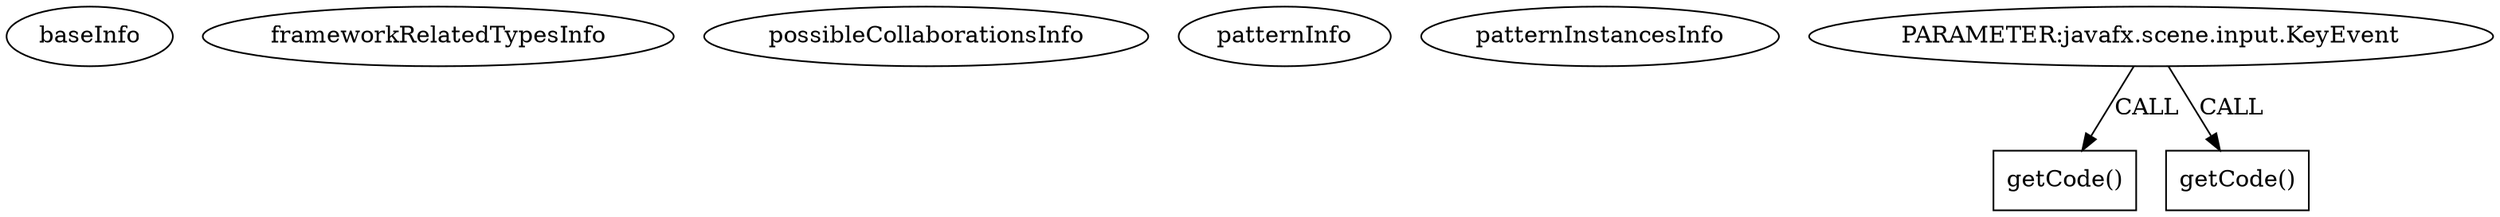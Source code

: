 digraph {
baseInfo[graphId=770,category="pattern",isAnonymous=false,possibleRelation=false]
frameworkRelatedTypesInfo[]
possibleCollaborationsInfo[]
patternInfo[frequency=30.0,patternRootClient=null]
patternInstancesInfo[0="Ellen102-cirkeltje~/Ellen102-cirkeltje/cirkeltje-master/src/testbeweging/TestBeweging.java~void start(javafx.stage.Stage)~409",1="nablex-jfx-control-date~/nablex-jfx-control-date/jfx-control-date-master/src/main/java/be/nabu/jfx/control/date/DatePicker.java~void initialize()~3725",2="UrsKR-fxcalendar~/UrsKR-fxcalendar/fxcalendar-master/src/main/java/com/sai/javafx/calendar/FXCalendar.java~void configureCalendar()~1523",3="suxue-tetris~/suxue-tetris/tetris-master/src/tetris/core/Game.java~void Game(tetris.core.UIController,tetris.core.Option)~4354",4="jeyoon-Snake~/jeyoon-Snake/Snake-master/src/Snake.java~void Snake(World)~3317",5="bianconejo-CEFX~/bianconejo-CEFX/CEFX-master/src/cefx/util/EditingComboCell.java~void updateItem(java.lang.Boolean,boolean)~2169",6="Enriqe-Breaking-Bad-Brick-Breaker~/Enriqe-Breaking-Bad-Brick-Breaker/Breaking-Bad-Brick-Breaker-master/src/bbbrickbreaker/Level.java~void initContent(int)~446",7="bianconejo-CEFX~/bianconejo-CEFX/CEFX-master/src/cefx/util/AutoCompleteComboBoxListener.java~AutoCompleteComboBoxListener~2166",8="glurbi-labifx~/glurbi-labifx/labifx-master/src/main/java/glurbi/labifx/Menu.java~void install(javafx.scene.layout.Pane)~2767",9="Ellen102-cirkeltje~/Ellen102-cirkeltje/cirkeltje-master/src/xml2beeld/vijf.java~void start(javafx.stage.Stage)~418",10="johnwatson11218-cardcitefx~/johnwatson11218-cardcitefx/cardcitefx-master/Cardcite/src/main/java/cardcite/ui/CardCiteMain.java~void start(javafx.stage.Stage)~3359",11="hock323-eventManager~/hock323-eventManager/EventManager-master/src/eventManager/fx/EditingBlindCell.java~void createTextField()~3037",12="miamidade-spook-detector~/miamidade-spook-detector/spook-detector-master/src/gov/miamidade/mediaviewer/MediaViewerPane.java~void initialize()~3630",13="hock323-eventManager~/hock323-eventManager/EventManager-master/src/eventManager/fx/EditingIntegerChopCell.java~void createTextField()~3040",14="gregory-lyons-voyage-to-venus~/gregory-lyons-voyage-to-venus/voyage-to-venus-master/src/game_gml14/KeyPressedHandler.java~KeyPressedHandler~2819",15="AaronJRubin-javafx-pong~/AaronJRubin-javafx-pong/javafx-pong-master/src/main/java/game/Game.java~void Game(javafx.stage.Stage,int,int,double,boolean,boolean,boolean,boolean)~103",16="Ellen102-cirkeltje~/Ellen102-cirkeltje/cirkeltje-master/src/testbeweging/vier.java~void start(javafx.stage.Stage)~413",17="bianconejo-CEFX~/bianconejo-CEFX/CEFX-master/src/cefx/util/AbstractEditableCell.java~void createTextField()~2171",18="Ellen102-cirkeltje~/Ellen102-cirkeltje/cirkeltje-master/src/testbeweging/drie.java~void start(javafx.stage.Stage)~407",19="JASCValentine-BrickBreaker~/JASCValentine-BrickBreaker/BrickBreaker-master/src/brickbreaker/Level.java~void initContent(int)~561",20="Ellen102-test2~/Ellen102-test2/test2-master/src/test2/Test2.java~void start(javafx.stage.Stage)~426",21="hock323-eventManager~/hock323-eventManager/EventManager-master/src/eventManager/fx/EditingIntegerPrizeCell.java~void createTextField()~3042",22="syd711-mephisto_fx~/syd711-mephisto_fx/mephisto_fx-master/src/main/java/de/mephisto/radiofx/MephistoRadioFX.java~void addStateListener(javafx.stage.Stage)~4406",23="Ellen102-cirkeltje~/Ellen102-cirkeltje/cirkeltje-master/src/testbeweging/twee.java~void start(javafx.stage.Stage)~411",24="bianconejo-CEFX~/bianconejo-CEFX/CEFX-master/src/cefx/util/EditingCheckCell.java~void updateItem(java.lang.Boolean,boolean)~2174",25="Ellen102-cirkeltje~/Ellen102-cirkeltje/cirkeltje-master/src/xml2beeld/zes.java~void start(javafx.stage.Stage)~416",26="hock323-eventManager~/hock323-eventManager/EventManager-master/src/eventManager/fx/EditingStringAnnouncementCell.java~void createTextField()~3049"]
5[label="PARAMETER:javafx.scene.input.KeyEvent",vertexType="PARAMETER_DECLARATION",isFrameworkType=false]
10[label="getCode()",vertexType="INSIDE_CALL",isFrameworkType=false,shape=box]
14[label="getCode()",vertexType="INSIDE_CALL",isFrameworkType=false,shape=box]
5->14[label="CALL"]
5->10[label="CALL"]
}
